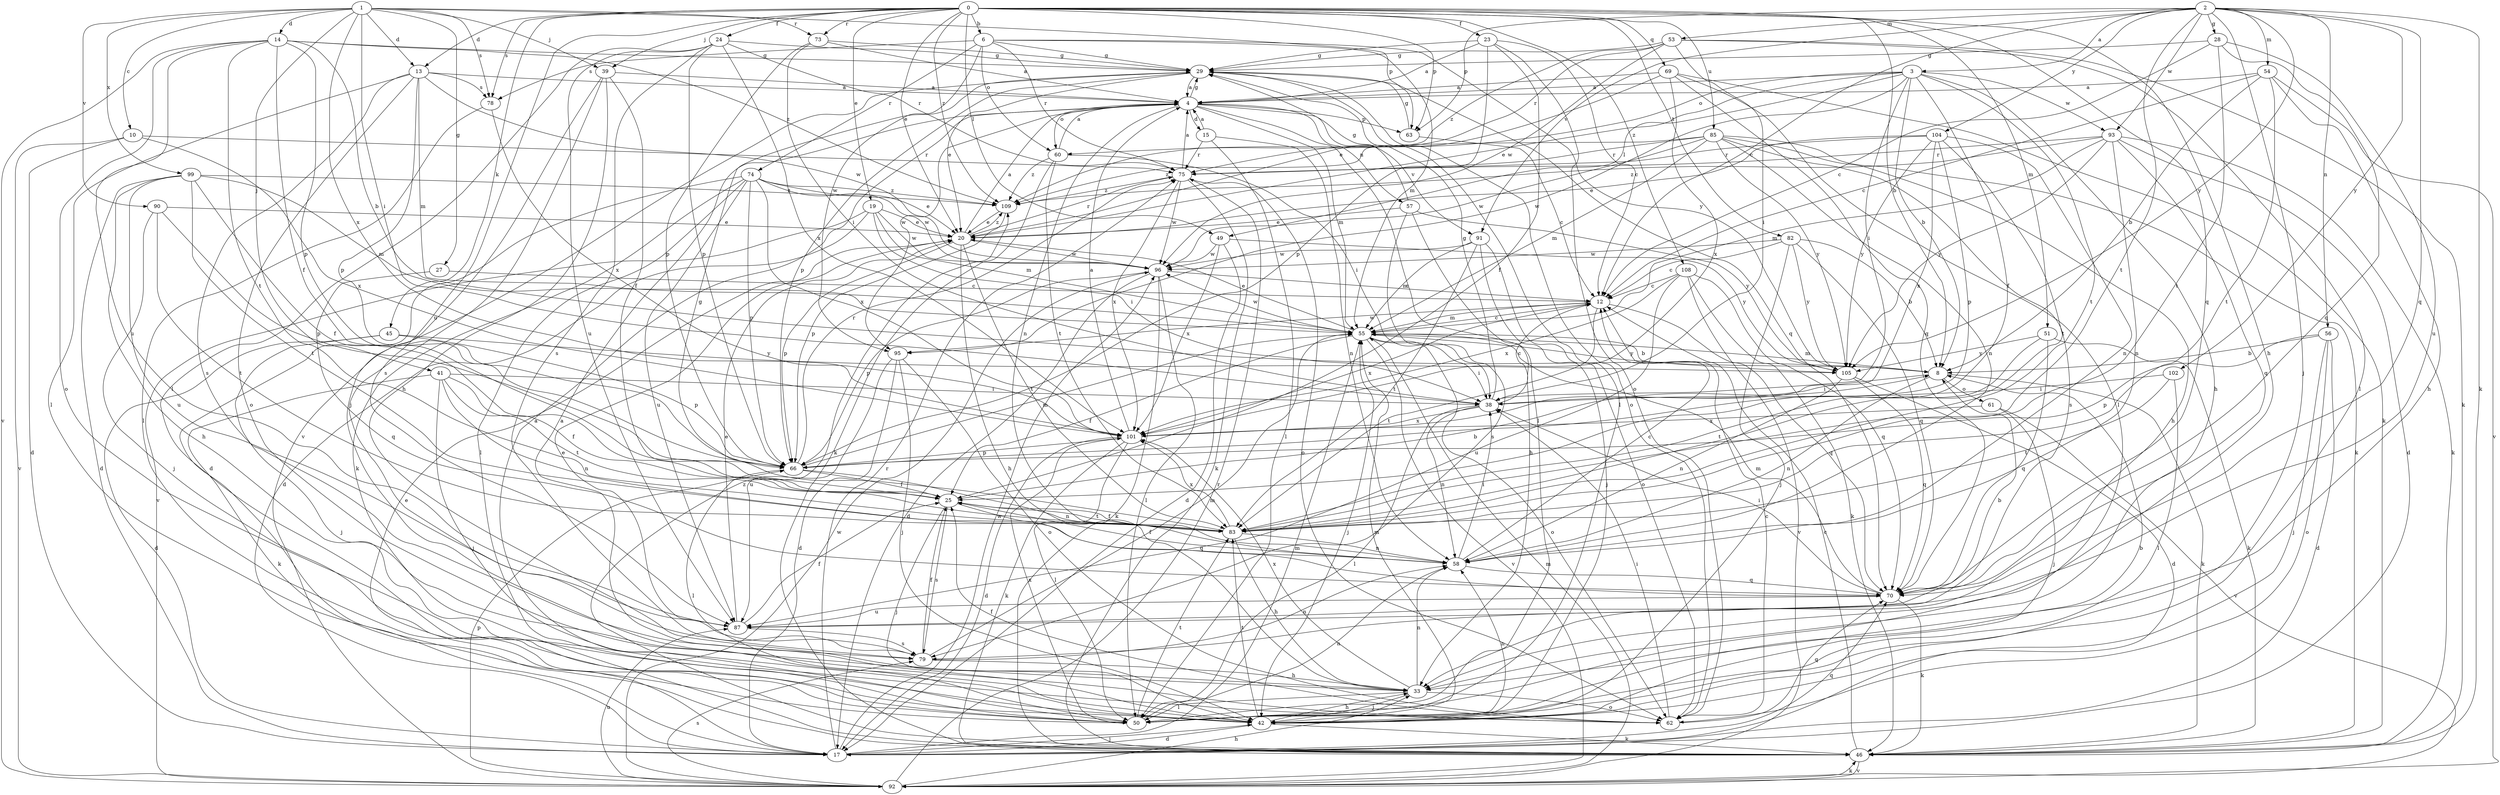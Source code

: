 strict digraph  {
0;
1;
2;
3;
4;
6;
8;
10;
12;
13;
14;
15;
17;
19;
20;
23;
24;
25;
27;
28;
29;
33;
38;
39;
41;
42;
45;
46;
49;
50;
51;
53;
54;
55;
56;
57;
58;
60;
61;
62;
63;
66;
69;
70;
73;
74;
75;
78;
79;
82;
83;
85;
87;
90;
91;
92;
93;
95;
96;
99;
101;
102;
104;
105;
108;
109;
0 -> 6  [label=b];
0 -> 8  [label=b];
0 -> 13  [label=d];
0 -> 19  [label=e];
0 -> 20  [label=e];
0 -> 23  [label=f];
0 -> 24  [label=f];
0 -> 33  [label=h];
0 -> 39  [label=j];
0 -> 45  [label=k];
0 -> 49  [label=l];
0 -> 51  [label=m];
0 -> 63  [label=p];
0 -> 69  [label=q];
0 -> 70  [label=q];
0 -> 73  [label=r];
0 -> 78  [label=s];
0 -> 82  [label=t];
0 -> 85  [label=u];
0 -> 87  [label=u];
0 -> 108  [label=z];
0 -> 109  [label=z];
1 -> 10  [label=c];
1 -> 13  [label=d];
1 -> 14  [label=d];
1 -> 27  [label=g];
1 -> 38  [label=i];
1 -> 39  [label=j];
1 -> 41  [label=j];
1 -> 63  [label=p];
1 -> 73  [label=r];
1 -> 78  [label=s];
1 -> 90  [label=v];
1 -> 99  [label=x];
1 -> 101  [label=x];
2 -> 3  [label=a];
2 -> 12  [label=c];
2 -> 28  [label=g];
2 -> 42  [label=j];
2 -> 46  [label=k];
2 -> 53  [label=m];
2 -> 54  [label=m];
2 -> 56  [label=n];
2 -> 63  [label=p];
2 -> 70  [label=q];
2 -> 83  [label=t];
2 -> 91  [label=v];
2 -> 93  [label=w];
2 -> 102  [label=y];
2 -> 104  [label=y];
2 -> 105  [label=y];
3 -> 4  [label=a];
3 -> 8  [label=b];
3 -> 20  [label=e];
3 -> 25  [label=f];
3 -> 33  [label=h];
3 -> 38  [label=i];
3 -> 49  [label=l];
3 -> 60  [label=o];
3 -> 83  [label=t];
3 -> 93  [label=w];
3 -> 95  [label=w];
4 -> 15  [label=d];
4 -> 29  [label=g];
4 -> 50  [label=l];
4 -> 55  [label=m];
4 -> 57  [label=n];
4 -> 58  [label=n];
4 -> 60  [label=o];
4 -> 63  [label=p];
4 -> 91  [label=v];
4 -> 95  [label=w];
6 -> 29  [label=g];
6 -> 55  [label=m];
6 -> 60  [label=o];
6 -> 74  [label=r];
6 -> 75  [label=r];
6 -> 78  [label=s];
6 -> 95  [label=w];
6 -> 105  [label=y];
8 -> 38  [label=i];
8 -> 46  [label=k];
8 -> 55  [label=m];
8 -> 58  [label=n];
8 -> 61  [label=o];
10 -> 17  [label=d];
10 -> 75  [label=r];
10 -> 92  [label=v];
10 -> 101  [label=x];
12 -> 55  [label=m];
12 -> 70  [label=q];
12 -> 83  [label=t];
12 -> 95  [label=w];
12 -> 101  [label=x];
13 -> 4  [label=a];
13 -> 50  [label=l];
13 -> 55  [label=m];
13 -> 62  [label=o];
13 -> 66  [label=p];
13 -> 78  [label=s];
13 -> 79  [label=s];
13 -> 96  [label=w];
14 -> 8  [label=b];
14 -> 25  [label=f];
14 -> 29  [label=g];
14 -> 62  [label=o];
14 -> 66  [label=p];
14 -> 83  [label=t];
14 -> 87  [label=u];
14 -> 92  [label=v];
14 -> 109  [label=z];
15 -> 4  [label=a];
15 -> 50  [label=l];
15 -> 58  [label=n];
15 -> 75  [label=r];
17 -> 20  [label=e];
17 -> 42  [label=j];
17 -> 55  [label=m];
17 -> 70  [label=q];
17 -> 75  [label=r];
17 -> 96  [label=w];
19 -> 17  [label=d];
19 -> 20  [label=e];
19 -> 38  [label=i];
19 -> 55  [label=m];
19 -> 92  [label=v];
19 -> 96  [label=w];
20 -> 4  [label=a];
20 -> 33  [label=h];
20 -> 66  [label=p];
20 -> 75  [label=r];
20 -> 83  [label=t];
20 -> 96  [label=w];
20 -> 109  [label=z];
23 -> 4  [label=a];
23 -> 12  [label=c];
23 -> 25  [label=f];
23 -> 29  [label=g];
23 -> 62  [label=o];
23 -> 66  [label=p];
24 -> 29  [label=g];
24 -> 50  [label=l];
24 -> 66  [label=p];
24 -> 75  [label=r];
24 -> 79  [label=s];
24 -> 87  [label=u];
24 -> 101  [label=x];
25 -> 8  [label=b];
25 -> 42  [label=j];
25 -> 70  [label=q];
25 -> 79  [label=s];
25 -> 83  [label=t];
27 -> 12  [label=c];
27 -> 70  [label=q];
28 -> 12  [label=c];
28 -> 29  [label=g];
28 -> 70  [label=q];
28 -> 83  [label=t];
28 -> 87  [label=u];
29 -> 4  [label=a];
29 -> 20  [label=e];
29 -> 50  [label=l];
29 -> 62  [label=o];
29 -> 66  [label=p];
29 -> 70  [label=q];
29 -> 92  [label=v];
33 -> 42  [label=j];
33 -> 50  [label=l];
33 -> 58  [label=n];
33 -> 62  [label=o];
33 -> 101  [label=x];
38 -> 12  [label=c];
38 -> 29  [label=g];
38 -> 50  [label=l];
38 -> 58  [label=n];
38 -> 101  [label=x];
39 -> 4  [label=a];
39 -> 25  [label=f];
39 -> 33  [label=h];
39 -> 42  [label=j];
39 -> 79  [label=s];
41 -> 25  [label=f];
41 -> 38  [label=i];
41 -> 42  [label=j];
41 -> 46  [label=k];
41 -> 58  [label=n];
41 -> 83  [label=t];
42 -> 4  [label=a];
42 -> 17  [label=d];
42 -> 33  [label=h];
42 -> 46  [label=k];
42 -> 55  [label=m];
42 -> 58  [label=n];
42 -> 83  [label=t];
45 -> 17  [label=d];
45 -> 42  [label=j];
45 -> 66  [label=p];
45 -> 105  [label=y];
46 -> 12  [label=c];
46 -> 92  [label=v];
46 -> 109  [label=z];
49 -> 17  [label=d];
49 -> 96  [label=w];
49 -> 101  [label=x];
49 -> 105  [label=y];
50 -> 4  [label=a];
50 -> 8  [label=b];
50 -> 58  [label=n];
50 -> 83  [label=t];
50 -> 101  [label=x];
51 -> 46  [label=k];
51 -> 70  [label=q];
51 -> 83  [label=t];
51 -> 105  [label=y];
53 -> 29  [label=g];
53 -> 38  [label=i];
53 -> 46  [label=k];
53 -> 50  [label=l];
53 -> 75  [label=r];
53 -> 96  [label=w];
53 -> 109  [label=z];
54 -> 4  [label=a];
54 -> 8  [label=b];
54 -> 12  [label=c];
54 -> 33  [label=h];
54 -> 83  [label=t];
54 -> 92  [label=v];
55 -> 8  [label=b];
55 -> 12  [label=c];
55 -> 20  [label=e];
55 -> 25  [label=f];
55 -> 38  [label=i];
55 -> 42  [label=j];
55 -> 62  [label=o];
55 -> 92  [label=v];
55 -> 96  [label=w];
55 -> 105  [label=y];
56 -> 8  [label=b];
56 -> 17  [label=d];
56 -> 42  [label=j];
56 -> 62  [label=o];
56 -> 66  [label=p];
57 -> 20  [label=e];
57 -> 29  [label=g];
57 -> 33  [label=h];
57 -> 79  [label=s];
57 -> 105  [label=y];
58 -> 12  [label=c];
58 -> 25  [label=f];
58 -> 38  [label=i];
58 -> 70  [label=q];
60 -> 4  [label=a];
60 -> 38  [label=i];
60 -> 46  [label=k];
60 -> 83  [label=t];
60 -> 109  [label=z];
61 -> 42  [label=j];
61 -> 92  [label=v];
61 -> 101  [label=x];
62 -> 12  [label=c];
62 -> 25  [label=f];
62 -> 38  [label=i];
62 -> 70  [label=q];
63 -> 12  [label=c];
63 -> 29  [label=g];
66 -> 25  [label=f];
66 -> 50  [label=l];
66 -> 55  [label=m];
66 -> 58  [label=n];
66 -> 75  [label=r];
69 -> 4  [label=a];
69 -> 20  [label=e];
69 -> 46  [label=k];
69 -> 50  [label=l];
69 -> 70  [label=q];
69 -> 101  [label=x];
70 -> 38  [label=i];
70 -> 46  [label=k];
70 -> 55  [label=m];
70 -> 87  [label=u];
73 -> 4  [label=a];
73 -> 29  [label=g];
73 -> 38  [label=i];
73 -> 66  [label=p];
74 -> 17  [label=d];
74 -> 20  [label=e];
74 -> 46  [label=k];
74 -> 50  [label=l];
74 -> 66  [label=p];
74 -> 87  [label=u];
74 -> 96  [label=w];
74 -> 101  [label=x];
74 -> 109  [label=z];
75 -> 4  [label=a];
75 -> 46  [label=k];
75 -> 62  [label=o];
75 -> 96  [label=w];
75 -> 101  [label=x];
75 -> 109  [label=z];
78 -> 50  [label=l];
78 -> 101  [label=x];
79 -> 20  [label=e];
79 -> 25  [label=f];
79 -> 33  [label=h];
79 -> 55  [label=m];
79 -> 58  [label=n];
82 -> 8  [label=b];
82 -> 12  [label=c];
82 -> 42  [label=j];
82 -> 70  [label=q];
82 -> 96  [label=w];
82 -> 105  [label=y];
83 -> 25  [label=f];
83 -> 29  [label=g];
83 -> 33  [label=h];
83 -> 58  [label=n];
83 -> 101  [label=x];
85 -> 33  [label=h];
85 -> 46  [label=k];
85 -> 55  [label=m];
85 -> 58  [label=n];
85 -> 75  [label=r];
85 -> 79  [label=s];
85 -> 96  [label=w];
85 -> 105  [label=y];
85 -> 109  [label=z];
87 -> 8  [label=b];
87 -> 20  [label=e];
87 -> 25  [label=f];
87 -> 79  [label=s];
90 -> 20  [label=e];
90 -> 42  [label=j];
90 -> 66  [label=p];
90 -> 83  [label=t];
91 -> 42  [label=j];
91 -> 55  [label=m];
91 -> 62  [label=o];
91 -> 83  [label=t];
91 -> 96  [label=w];
92 -> 33  [label=h];
92 -> 46  [label=k];
92 -> 55  [label=m];
92 -> 66  [label=p];
92 -> 75  [label=r];
92 -> 79  [label=s];
92 -> 87  [label=u];
92 -> 96  [label=w];
93 -> 17  [label=d];
93 -> 46  [label=k];
93 -> 55  [label=m];
93 -> 58  [label=n];
93 -> 70  [label=q];
93 -> 75  [label=r];
93 -> 105  [label=y];
93 -> 109  [label=z];
95 -> 17  [label=d];
95 -> 42  [label=j];
95 -> 62  [label=o];
95 -> 87  [label=u];
96 -> 12  [label=c];
96 -> 17  [label=d];
96 -> 46  [label=k];
96 -> 50  [label=l];
96 -> 66  [label=p];
99 -> 17  [label=d];
99 -> 25  [label=f];
99 -> 33  [label=h];
99 -> 55  [label=m];
99 -> 83  [label=t];
99 -> 87  [label=u];
99 -> 109  [label=z];
101 -> 4  [label=a];
101 -> 17  [label=d];
101 -> 46  [label=k];
101 -> 50  [label=l];
101 -> 66  [label=p];
102 -> 38  [label=i];
102 -> 50  [label=l];
102 -> 83  [label=t];
104 -> 20  [label=e];
104 -> 58  [label=n];
104 -> 66  [label=p];
104 -> 75  [label=r];
104 -> 83  [label=t];
104 -> 101  [label=x];
104 -> 105  [label=y];
105 -> 17  [label=d];
105 -> 58  [label=n];
105 -> 70  [label=q];
108 -> 12  [label=c];
108 -> 46  [label=k];
108 -> 70  [label=q];
108 -> 87  [label=u];
108 -> 92  [label=v];
108 -> 101  [label=x];
109 -> 20  [label=e];
109 -> 66  [label=p];
}
